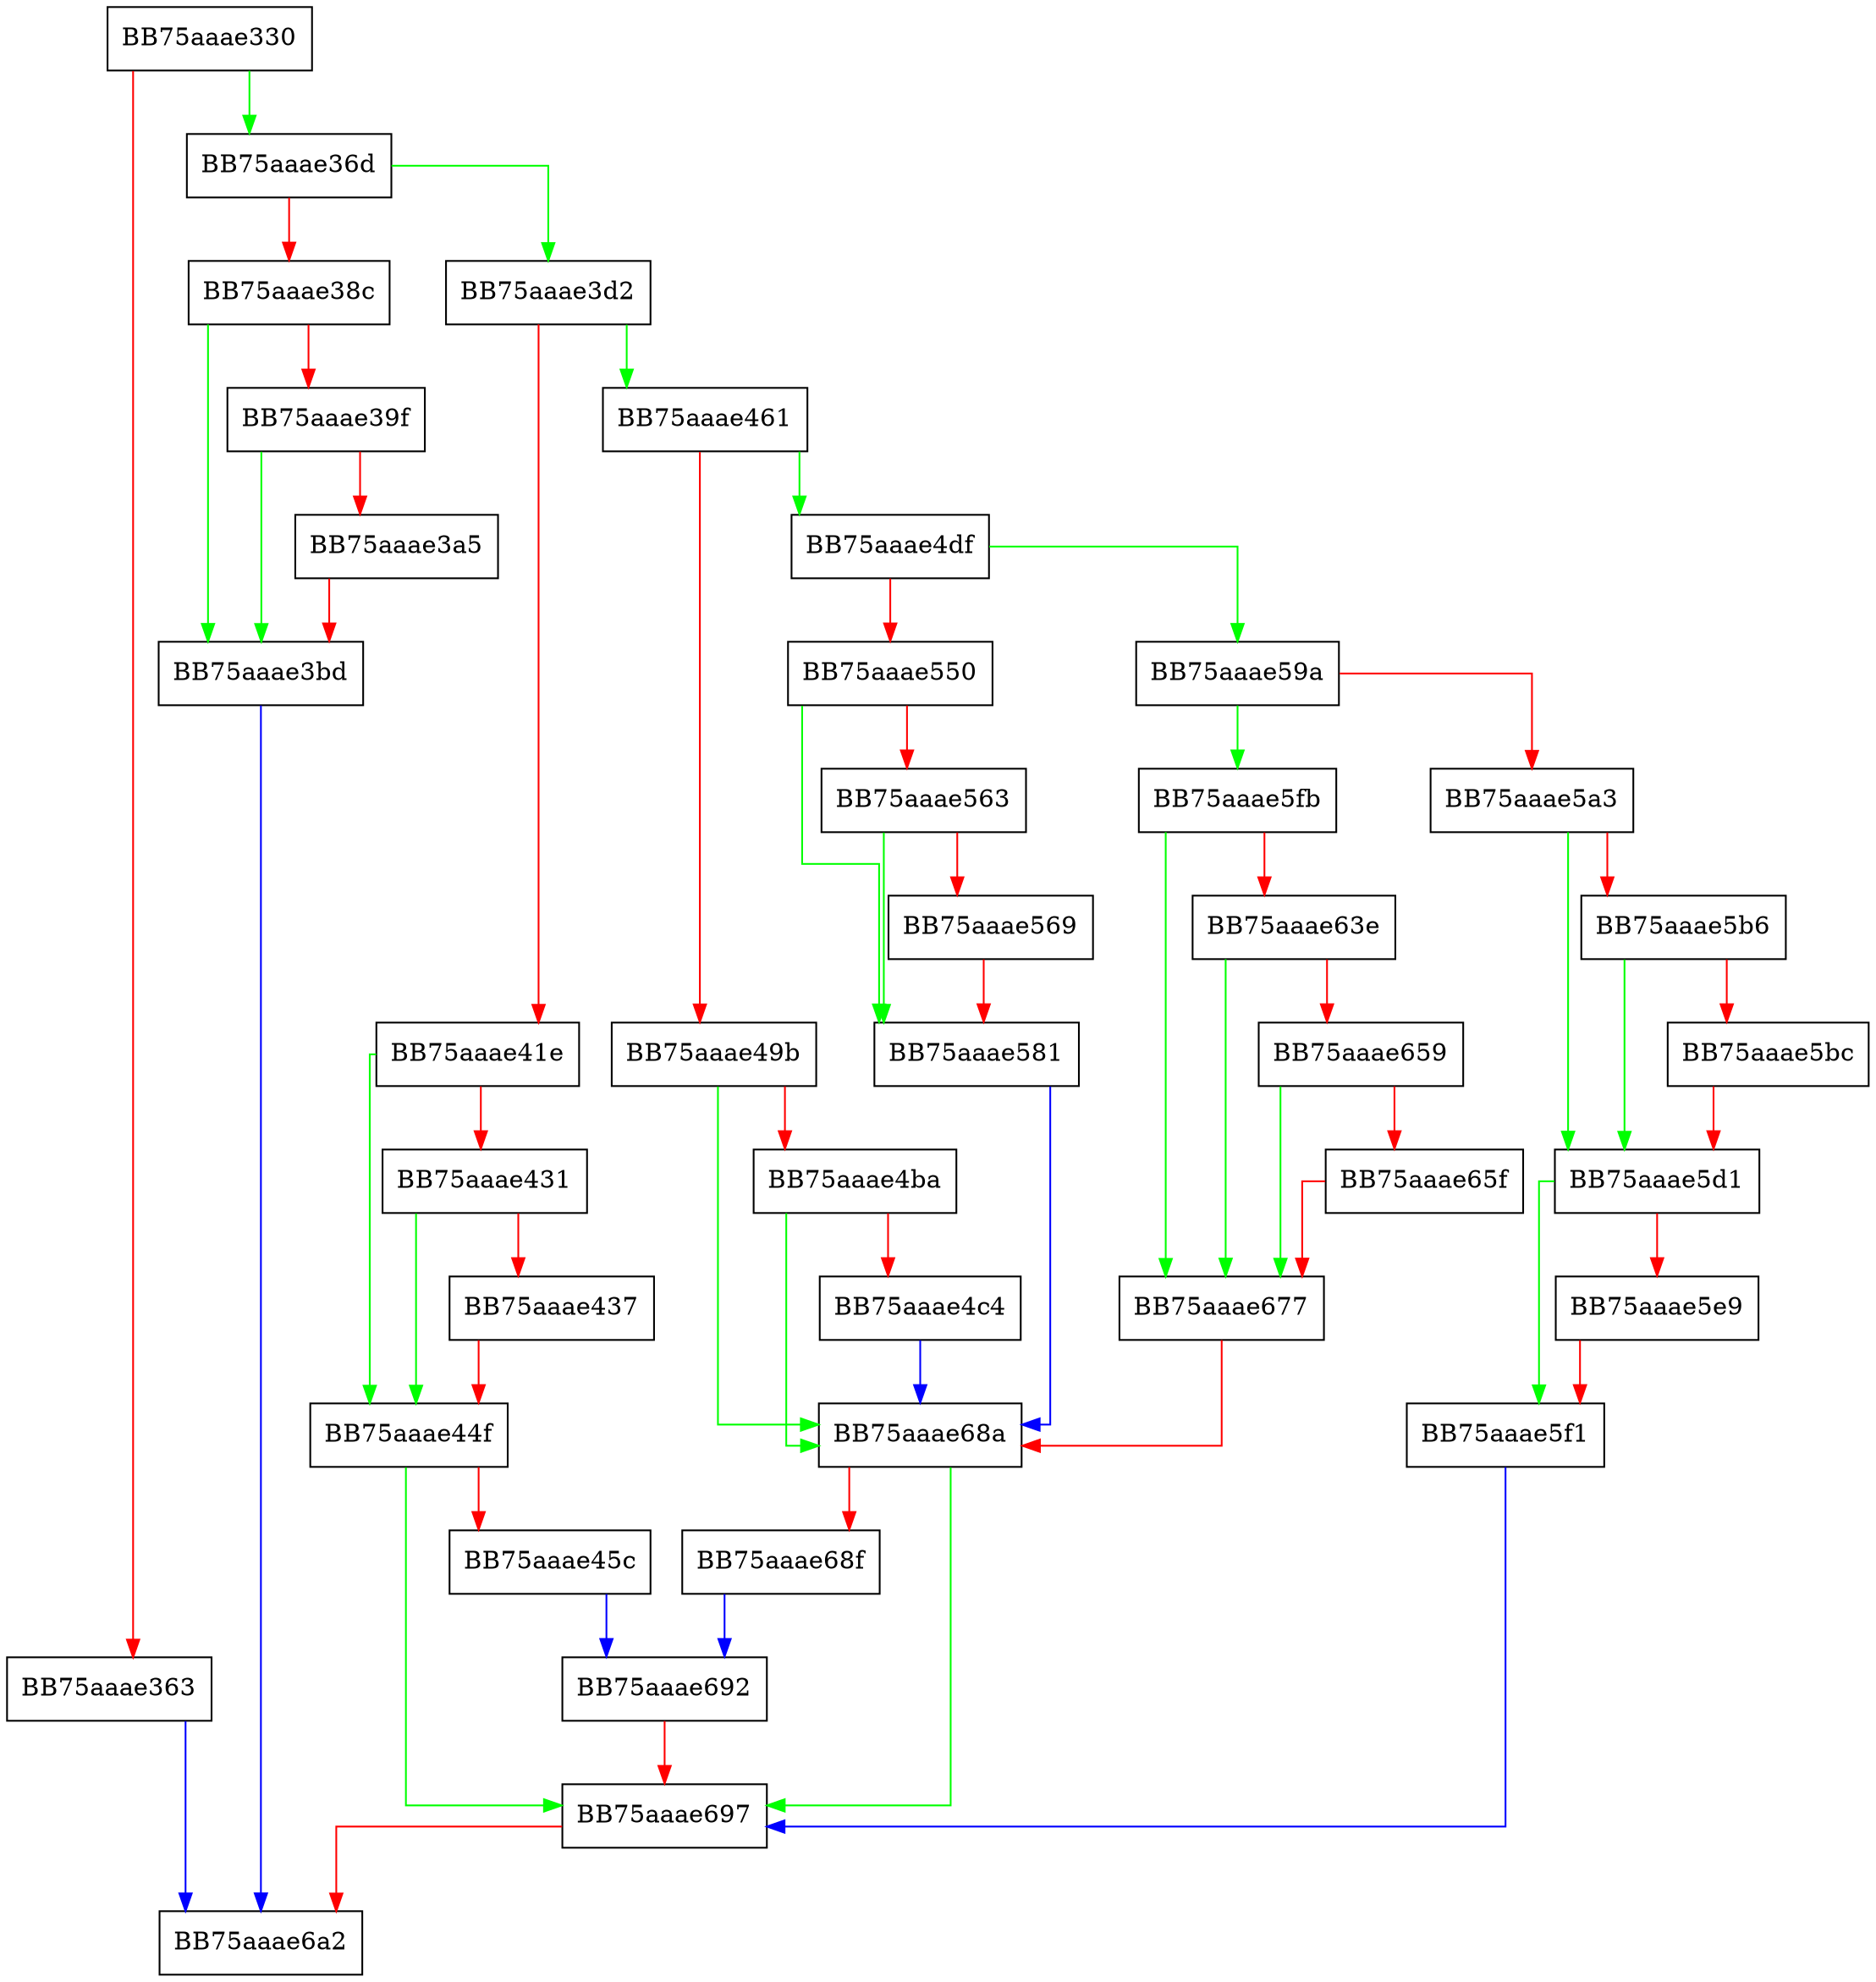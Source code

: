 digraph ZeroRegion {
  node [shape="box"];
  graph [splines=ortho];
  BB75aaae330 -> BB75aaae36d [color="green"];
  BB75aaae330 -> BB75aaae363 [color="red"];
  BB75aaae363 -> BB75aaae6a2 [color="blue"];
  BB75aaae36d -> BB75aaae3d2 [color="green"];
  BB75aaae36d -> BB75aaae38c [color="red"];
  BB75aaae38c -> BB75aaae3bd [color="green"];
  BB75aaae38c -> BB75aaae39f [color="red"];
  BB75aaae39f -> BB75aaae3bd [color="green"];
  BB75aaae39f -> BB75aaae3a5 [color="red"];
  BB75aaae3a5 -> BB75aaae3bd [color="red"];
  BB75aaae3bd -> BB75aaae6a2 [color="blue"];
  BB75aaae3d2 -> BB75aaae461 [color="green"];
  BB75aaae3d2 -> BB75aaae41e [color="red"];
  BB75aaae41e -> BB75aaae44f [color="green"];
  BB75aaae41e -> BB75aaae431 [color="red"];
  BB75aaae431 -> BB75aaae44f [color="green"];
  BB75aaae431 -> BB75aaae437 [color="red"];
  BB75aaae437 -> BB75aaae44f [color="red"];
  BB75aaae44f -> BB75aaae697 [color="green"];
  BB75aaae44f -> BB75aaae45c [color="red"];
  BB75aaae45c -> BB75aaae692 [color="blue"];
  BB75aaae461 -> BB75aaae4df [color="green"];
  BB75aaae461 -> BB75aaae49b [color="red"];
  BB75aaae49b -> BB75aaae68a [color="green"];
  BB75aaae49b -> BB75aaae4ba [color="red"];
  BB75aaae4ba -> BB75aaae68a [color="green"];
  BB75aaae4ba -> BB75aaae4c4 [color="red"];
  BB75aaae4c4 -> BB75aaae68a [color="blue"];
  BB75aaae4df -> BB75aaae59a [color="green"];
  BB75aaae4df -> BB75aaae550 [color="red"];
  BB75aaae550 -> BB75aaae581 [color="green"];
  BB75aaae550 -> BB75aaae563 [color="red"];
  BB75aaae563 -> BB75aaae581 [color="green"];
  BB75aaae563 -> BB75aaae569 [color="red"];
  BB75aaae569 -> BB75aaae581 [color="red"];
  BB75aaae581 -> BB75aaae68a [color="blue"];
  BB75aaae59a -> BB75aaae5fb [color="green"];
  BB75aaae59a -> BB75aaae5a3 [color="red"];
  BB75aaae5a3 -> BB75aaae5d1 [color="green"];
  BB75aaae5a3 -> BB75aaae5b6 [color="red"];
  BB75aaae5b6 -> BB75aaae5d1 [color="green"];
  BB75aaae5b6 -> BB75aaae5bc [color="red"];
  BB75aaae5bc -> BB75aaae5d1 [color="red"];
  BB75aaae5d1 -> BB75aaae5f1 [color="green"];
  BB75aaae5d1 -> BB75aaae5e9 [color="red"];
  BB75aaae5e9 -> BB75aaae5f1 [color="red"];
  BB75aaae5f1 -> BB75aaae697 [color="blue"];
  BB75aaae5fb -> BB75aaae677 [color="green"];
  BB75aaae5fb -> BB75aaae63e [color="red"];
  BB75aaae63e -> BB75aaae677 [color="green"];
  BB75aaae63e -> BB75aaae659 [color="red"];
  BB75aaae659 -> BB75aaae677 [color="green"];
  BB75aaae659 -> BB75aaae65f [color="red"];
  BB75aaae65f -> BB75aaae677 [color="red"];
  BB75aaae677 -> BB75aaae68a [color="red"];
  BB75aaae68a -> BB75aaae697 [color="green"];
  BB75aaae68a -> BB75aaae68f [color="red"];
  BB75aaae68f -> BB75aaae692 [color="blue"];
  BB75aaae692 -> BB75aaae697 [color="red"];
  BB75aaae697 -> BB75aaae6a2 [color="red"];
}